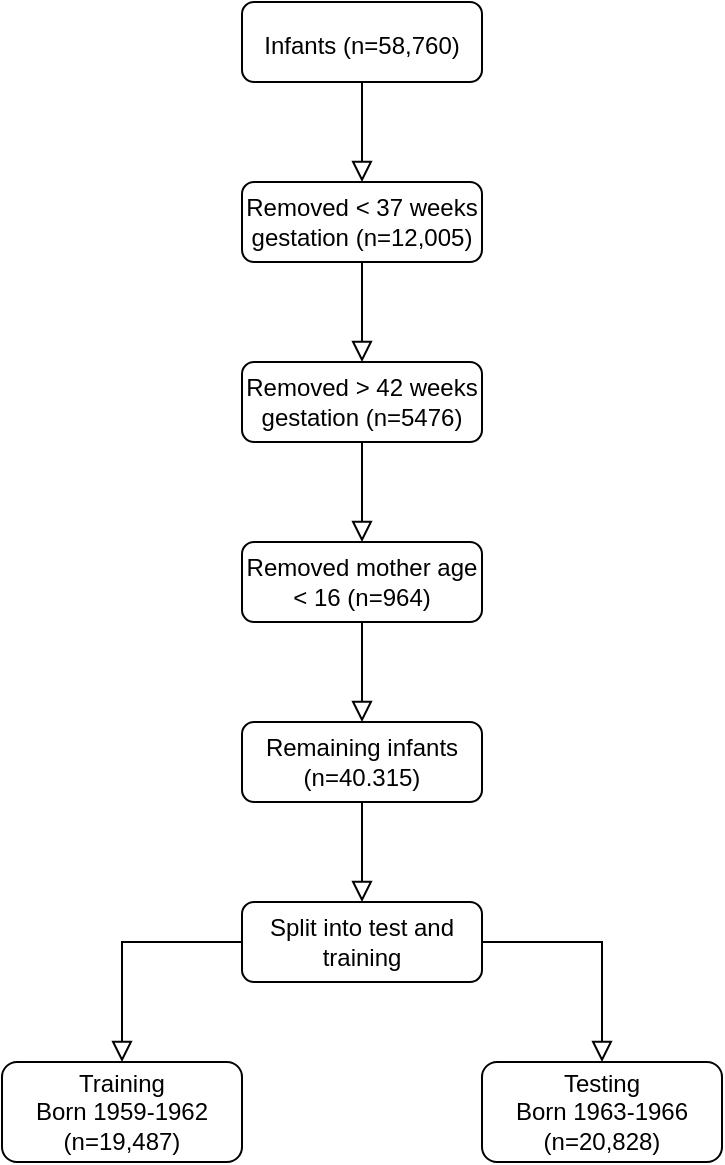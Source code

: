 <mxfile version="14.1.8" type="device"><diagram id="C5RBs43oDa-KdzZeNtuy" name="Page-1"><mxGraphModel dx="1351" dy="971" grid="1" gridSize="10" guides="1" tooltips="1" connect="1" arrows="1" fold="1" page="1" pageScale="1" pageWidth="827" pageHeight="1169" math="0" shadow="0"><root><mxCell id="WIyWlLk6GJQsqaUBKTNV-0"/><mxCell id="WIyWlLk6GJQsqaUBKTNV-1" parent="WIyWlLk6GJQsqaUBKTNV-0"/><mxCell id="WIyWlLk6GJQsqaUBKTNV-2" value="" style="rounded=0;html=1;jettySize=auto;orthogonalLoop=1;fontSize=11;endArrow=block;endFill=0;endSize=8;strokeWidth=1;shadow=0;labelBackgroundColor=none;edgeStyle=orthogonalEdgeStyle;" parent="WIyWlLk6GJQsqaUBKTNV-1" source="WIyWlLk6GJQsqaUBKTNV-3" edge="1"><mxGeometry relative="1" as="geometry"><mxPoint x="414.0" y="130" as="targetPoint"/></mxGeometry></mxCell><mxCell id="WIyWlLk6GJQsqaUBKTNV-3" value="&lt;font style=&quot;font-size: 12px&quot;&gt;Infants&amp;nbsp;(n=58,760)&lt;/font&gt;&lt;span style=&quot;font-size: medium&quot;&gt;&lt;/span&gt;" style="rounded=1;whiteSpace=wrap;html=1;fontSize=12;glass=0;strokeWidth=1;shadow=0;" parent="WIyWlLk6GJQsqaUBKTNV-1" vertex="1"><mxGeometry x="354" y="40" width="120" height="40" as="geometry"/></mxCell><mxCell id="WIyWlLk6GJQsqaUBKTNV-11" value="Removed &amp;lt; 37 weeks gestation (n=12,005)" style="rounded=1;whiteSpace=wrap;html=1;fontSize=12;glass=0;strokeWidth=1;shadow=0;" parent="WIyWlLk6GJQsqaUBKTNV-1" vertex="1"><mxGeometry x="354" y="130" width="120" height="40" as="geometry"/></mxCell><mxCell id="rCmonypifDQLgY7aoh2f-5" value="" style="rounded=0;html=1;jettySize=auto;orthogonalLoop=1;fontSize=11;endArrow=block;endFill=0;endSize=8;strokeWidth=1;shadow=0;labelBackgroundColor=none;edgeStyle=orthogonalEdgeStyle;" edge="1" parent="WIyWlLk6GJQsqaUBKTNV-1"><mxGeometry relative="1" as="geometry"><mxPoint x="414" y="220" as="targetPoint"/><mxPoint x="414" y="170" as="sourcePoint"/></mxGeometry></mxCell><mxCell id="rCmonypifDQLgY7aoh2f-7" value="Removed &amp;gt; 42 weeks gestation (n=5476)" style="rounded=1;whiteSpace=wrap;html=1;fontSize=12;glass=0;strokeWidth=1;shadow=0;" vertex="1" parent="WIyWlLk6GJQsqaUBKTNV-1"><mxGeometry x="354" y="220" width="120" height="40" as="geometry"/></mxCell><mxCell id="rCmonypifDQLgY7aoh2f-8" value="" style="rounded=0;html=1;jettySize=auto;orthogonalLoop=1;fontSize=11;endArrow=block;endFill=0;endSize=8;strokeWidth=1;shadow=0;labelBackgroundColor=none;edgeStyle=orthogonalEdgeStyle;" edge="1" parent="WIyWlLk6GJQsqaUBKTNV-1"><mxGeometry relative="1" as="geometry"><mxPoint x="414" y="310" as="targetPoint"/><mxPoint x="414" y="260" as="sourcePoint"/></mxGeometry></mxCell><mxCell id="rCmonypifDQLgY7aoh2f-9" value="Removed mother age &amp;lt; 16 (n=964)" style="rounded=1;whiteSpace=wrap;html=1;fontSize=12;glass=0;strokeWidth=1;shadow=0;" vertex="1" parent="WIyWlLk6GJQsqaUBKTNV-1"><mxGeometry x="354" y="310" width="120" height="40" as="geometry"/></mxCell><mxCell id="rCmonypifDQLgY7aoh2f-10" value="" style="rounded=0;html=1;jettySize=auto;orthogonalLoop=1;fontSize=11;endArrow=block;endFill=0;endSize=8;strokeWidth=1;shadow=0;labelBackgroundColor=none;edgeStyle=orthogonalEdgeStyle;" edge="1" parent="WIyWlLk6GJQsqaUBKTNV-1"><mxGeometry relative="1" as="geometry"><mxPoint x="414" y="400" as="targetPoint"/><mxPoint x="414" y="350" as="sourcePoint"/></mxGeometry></mxCell><mxCell id="rCmonypifDQLgY7aoh2f-11" value="Remaining infants (n=40.315)" style="rounded=1;whiteSpace=wrap;html=1;fontSize=12;glass=0;strokeWidth=1;shadow=0;" vertex="1" parent="WIyWlLk6GJQsqaUBKTNV-1"><mxGeometry x="354" y="400" width="120" height="40" as="geometry"/></mxCell><mxCell id="rCmonypifDQLgY7aoh2f-17" value="" style="rounded=0;html=1;jettySize=auto;orthogonalLoop=1;fontSize=11;endArrow=block;endFill=0;endSize=8;strokeWidth=1;shadow=0;labelBackgroundColor=none;edgeStyle=orthogonalEdgeStyle;" edge="1" parent="WIyWlLk6GJQsqaUBKTNV-1"><mxGeometry relative="1" as="geometry"><mxPoint x="414" y="490" as="targetPoint"/><mxPoint x="414" y="440" as="sourcePoint"/></mxGeometry></mxCell><mxCell id="rCmonypifDQLgY7aoh2f-23" value="Training&lt;br&gt;Born 1959-1962 (n=19,487)" style="rounded=1;whiteSpace=wrap;html=1;fontSize=12;glass=0;strokeWidth=1;shadow=0;" vertex="1" parent="WIyWlLk6GJQsqaUBKTNV-1"><mxGeometry x="234" y="570" width="120" height="50" as="geometry"/></mxCell><mxCell id="rCmonypifDQLgY7aoh2f-25" value="Testing&lt;br&gt;Born 1963-1966 (n=20,828)" style="rounded=1;whiteSpace=wrap;html=1;fontSize=12;glass=0;strokeWidth=1;shadow=0;" vertex="1" parent="WIyWlLk6GJQsqaUBKTNV-1"><mxGeometry x="474" y="570" width="120" height="50" as="geometry"/></mxCell><mxCell id="rCmonypifDQLgY7aoh2f-33" style="edgeStyle=orthogonalEdgeStyle;rounded=0;orthogonalLoop=1;jettySize=auto;html=1;exitX=0;exitY=0.5;exitDx=0;exitDy=0;endArrow=block;endFill=0;endSize=8;" edge="1" parent="WIyWlLk6GJQsqaUBKTNV-1" source="rCmonypifDQLgY7aoh2f-31" target="rCmonypifDQLgY7aoh2f-23"><mxGeometry relative="1" as="geometry"/></mxCell><mxCell id="rCmonypifDQLgY7aoh2f-34" style="edgeStyle=orthogonalEdgeStyle;rounded=0;orthogonalLoop=1;jettySize=auto;html=1;exitX=1;exitY=0.5;exitDx=0;exitDy=0;entryX=0.5;entryY=0;entryDx=0;entryDy=0;endArrow=block;endFill=0;endSize=8;" edge="1" parent="WIyWlLk6GJQsqaUBKTNV-1" source="rCmonypifDQLgY7aoh2f-31" target="rCmonypifDQLgY7aoh2f-25"><mxGeometry relative="1" as="geometry"/></mxCell><mxCell id="rCmonypifDQLgY7aoh2f-31" value="Split into test and training" style="rounded=1;whiteSpace=wrap;html=1;fontSize=12;glass=0;strokeWidth=1;shadow=0;" vertex="1" parent="WIyWlLk6GJQsqaUBKTNV-1"><mxGeometry x="354" y="490" width="120" height="40" as="geometry"/></mxCell></root></mxGraphModel></diagram></mxfile>